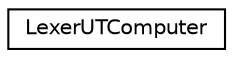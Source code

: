 digraph "Graphical Class Hierarchy"
{
  edge [fontname="Helvetica",fontsize="10",labelfontname="Helvetica",labelfontsize="10"];
  node [fontname="Helvetica",fontsize="10",shape=record];
  rankdir="LR";
  Node1 [label="LexerUTComputer",height=0.2,width=0.4,color="black", fillcolor="white", style="filled",URL="$class_lexer_u_t_computer.html"];
}
